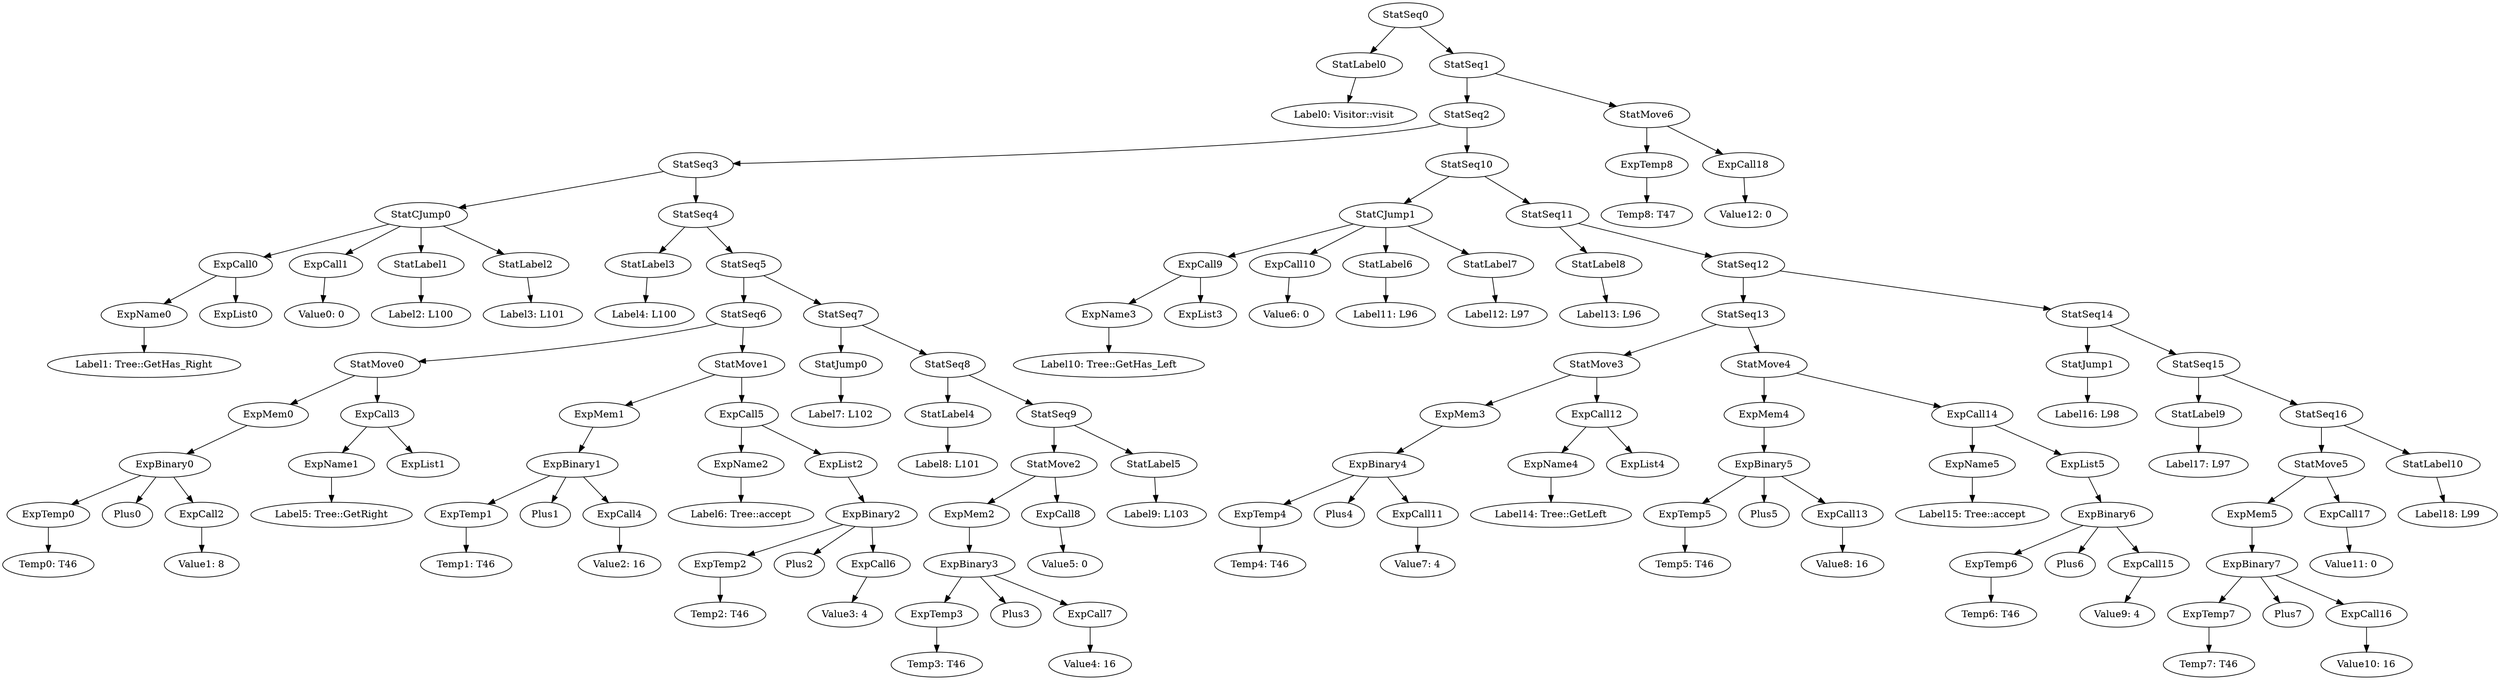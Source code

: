 digraph {
	ordering = out;
	StatSeq1 -> StatSeq2;
	StatSeq1 -> StatMove6;
	StatLabel10 -> "Label18: L99";
	StatSeq16 -> StatMove5;
	StatSeq16 -> StatLabel10;
	ExpCall17 -> "Value11: 0";
	StatMove5 -> ExpMem5;
	StatMove5 -> ExpCall17;
	ExpCall16 -> "Value10: 16";
	StatJump1 -> "Label16: L98";
	StatSeq12 -> StatSeq13;
	StatSeq12 -> StatSeq14;
	ExpBinary6 -> ExpTemp6;
	ExpBinary6 -> Plus6;
	ExpBinary6 -> ExpCall15;
	StatMove6 -> ExpTemp8;
	StatMove6 -> ExpCall18;
	ExpTemp6 -> "Temp6: T46";
	ExpCall14 -> ExpName5;
	ExpCall14 -> ExpList5;
	StatMove4 -> ExpMem4;
	StatMove4 -> ExpCall14;
	ExpTemp8 -> "Temp8: T47";
	ExpBinary7 -> ExpTemp7;
	ExpBinary7 -> Plus7;
	ExpBinary7 -> ExpCall16;
	ExpCall13 -> "Value8: 16";
	ExpCall12 -> ExpName4;
	ExpCall12 -> ExpList4;
	ExpMem4 -> ExpBinary5;
	ExpName4 -> "Label14: Tree::GetLeft";
	StatMove3 -> ExpMem3;
	StatMove3 -> ExpCall12;
	ExpMem3 -> ExpBinary4;
	ExpCall11 -> "Value7: 4";
	ExpTemp4 -> "Temp4: T46";
	ExpBinary5 -> ExpTemp5;
	ExpBinary5 -> Plus5;
	ExpBinary5 -> ExpCall13;
	StatSeq11 -> StatLabel8;
	StatSeq11 -> StatSeq12;
	ExpBinary4 -> ExpTemp4;
	ExpBinary4 -> Plus4;
	ExpBinary4 -> ExpCall11;
	StatLabel7 -> "Label12: L97";
	StatLabel6 -> "Label11: L96";
	ExpCall10 -> "Value6: 0";
	StatCJump1 -> ExpCall9;
	StatCJump1 -> ExpCall10;
	StatCJump1 -> StatLabel6;
	StatCJump1 -> StatLabel7;
	ExpCall5 -> ExpName2;
	ExpCall5 -> ExpList2;
	ExpCall8 -> "Value5: 0";
	ExpCall18 -> "Value12: 0";
	ExpMem0 -> ExpBinary0;
	ExpBinary0 -> ExpTemp0;
	ExpBinary0 -> Plus0;
	ExpBinary0 -> ExpCall2;
	ExpTemp7 -> "Temp7: T46";
	ExpTemp0 -> "Temp0: T46";
	ExpName5 -> "Label15: Tree::accept";
	ExpName0 -> "Label1: Tree::GetHas_Right";
	StatSeq0 -> StatLabel0;
	StatSeq0 -> StatSeq1;
	ExpTemp1 -> "Temp1: T46";
	ExpBinary1 -> ExpTemp1;
	ExpBinary1 -> Plus1;
	ExpBinary1 -> ExpCall4;
	ExpCall3 -> ExpName1;
	ExpCall3 -> ExpList1;
	ExpCall4 -> "Value2: 16";
	StatLabel2 -> "Label3: L101";
	StatLabel1 -> "Label2: L100";
	StatSeq4 -> StatLabel3;
	StatSeq4 -> StatSeq5;
	ExpMem2 -> ExpBinary3;
	ExpCall0 -> ExpName0;
	ExpCall0 -> ExpList0;
	StatSeq9 -> StatMove2;
	StatSeq9 -> StatLabel5;
	ExpName2 -> "Label6: Tree::accept";
	StatSeq7 -> StatJump0;
	StatSeq7 -> StatSeq8;
	StatCJump0 -> ExpCall0;
	StatCJump0 -> ExpCall1;
	StatCJump0 -> StatLabel1;
	StatCJump0 -> StatLabel2;
	StatSeq13 -> StatMove3;
	StatSeq13 -> StatMove4;
	StatMove1 -> ExpMem1;
	StatMove1 -> ExpCall5;
	StatLabel9 -> "Label17: L97";
	StatLabel4 -> "Label8: L101";
	StatSeq5 -> StatSeq6;
	StatSeq5 -> StatSeq7;
	StatJump0 -> "Label7: L102";
	ExpCall1 -> "Value0: 0";
	StatSeq14 -> StatJump1;
	StatSeq14 -> StatSeq15;
	StatSeq10 -> StatCJump1;
	StatSeq10 -> StatSeq11;
	ExpName1 -> "Label5: Tree::GetRight";
	StatLabel8 -> "Label13: L96";
	StatSeq6 -> StatMove0;
	StatSeq6 -> StatMove1;
	StatSeq8 -> StatLabel4;
	StatSeq8 -> StatSeq9;
	ExpTemp3 -> "Temp3: T46";
	StatMove0 -> ExpMem0;
	StatMove0 -> ExpCall3;
	ExpCall2 -> "Value1: 8";
	ExpCall7 -> "Value4: 16";
	StatSeq15 -> StatLabel9;
	StatSeq15 -> StatSeq16;
	StatSeq3 -> StatCJump0;
	StatSeq3 -> StatSeq4;
	StatLabel3 -> "Label4: L100";
	ExpMem1 -> ExpBinary1;
	ExpTemp2 -> "Temp2: T46";
	ExpMem5 -> ExpBinary7;
	StatLabel0 -> "Label0: Visitor::visit";
	ExpBinary2 -> ExpTemp2;
	ExpBinary2 -> Plus2;
	ExpBinary2 -> ExpCall6;
	ExpTemp5 -> "Temp5: T46";
	StatLabel5 -> "Label9: L103";
	ExpCall6 -> "Value3: 4";
	ExpCall15 -> "Value9: 4";
	ExpList2 -> ExpBinary2;
	ExpBinary3 -> ExpTemp3;
	ExpBinary3 -> Plus3;
	ExpBinary3 -> ExpCall7;
	StatMove2 -> ExpMem2;
	StatMove2 -> ExpCall8;
	StatSeq2 -> StatSeq3;
	StatSeq2 -> StatSeq10;
	ExpName3 -> "Label10: Tree::GetHas_Left";
	ExpList5 -> ExpBinary6;
	ExpCall9 -> ExpName3;
	ExpCall9 -> ExpList3;
}

